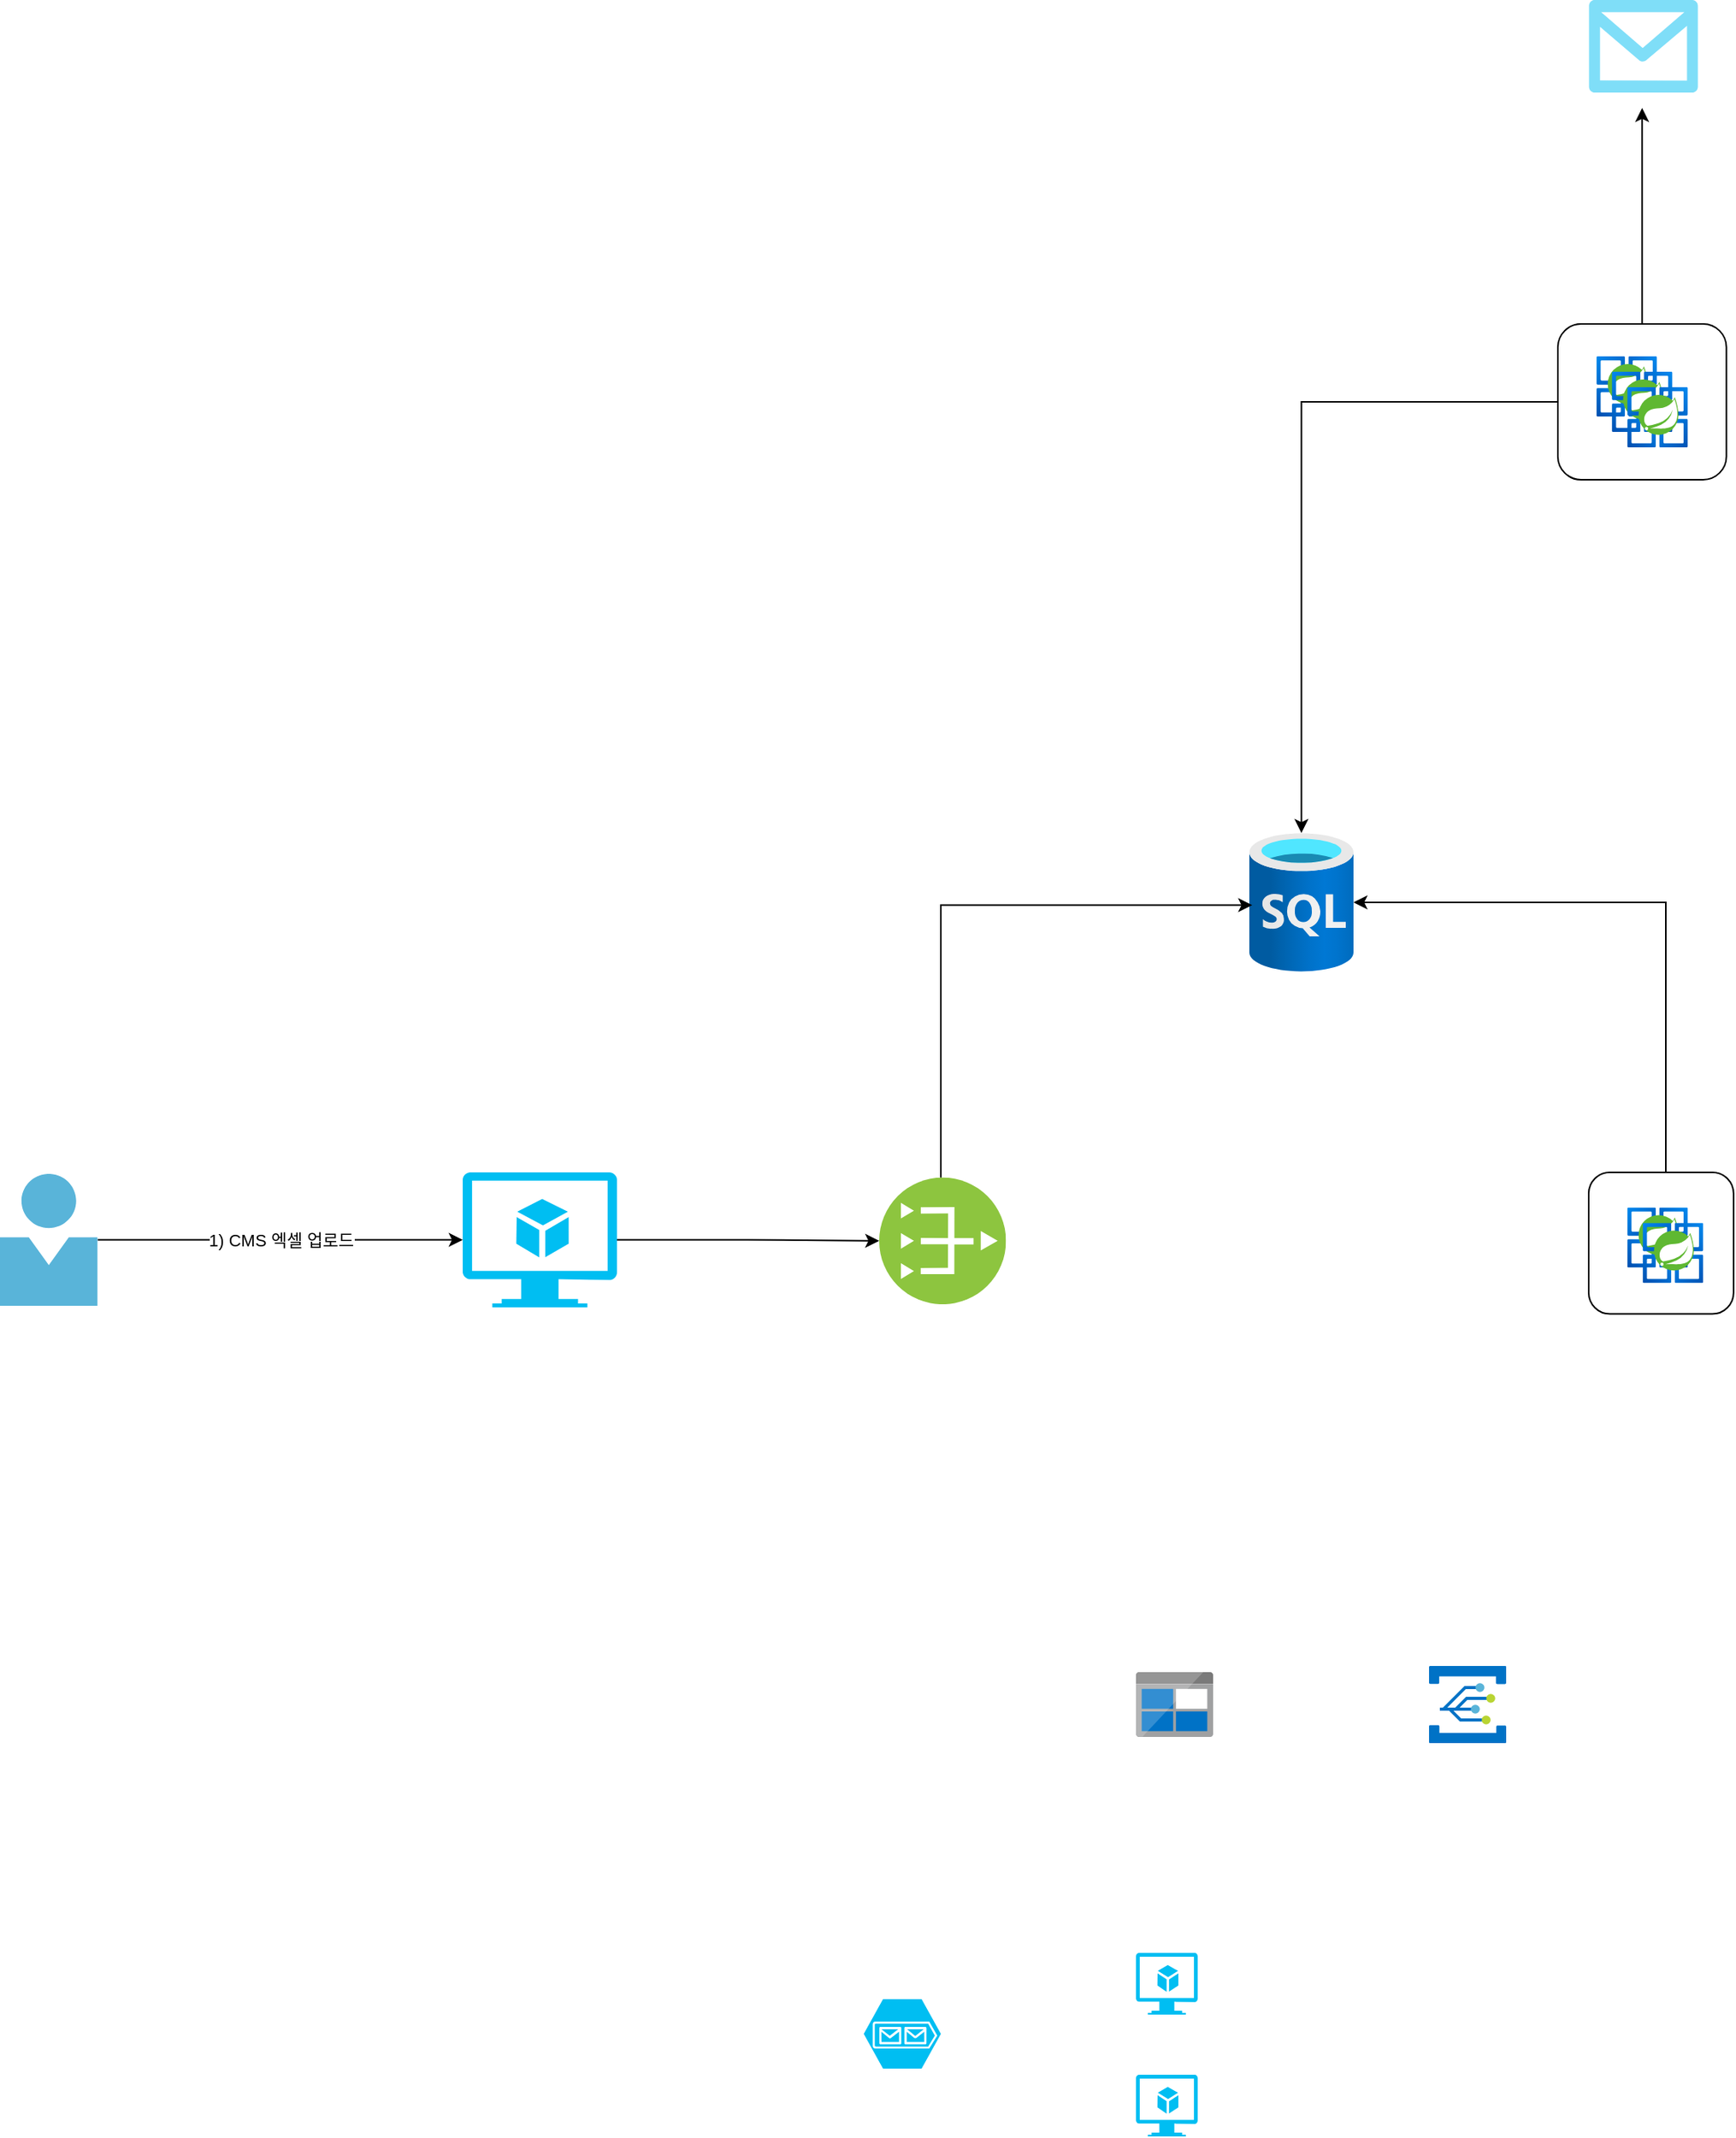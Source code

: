 <mxfile version="14.6.13" type="device"><diagram id="SpjmARQrHkhH8V_6zv_J" name="페이지-1"><mxGraphModel dx="1913" dy="2135" grid="1" gridSize="10" guides="1" tooltips="1" connect="1" arrows="1" fold="1" page="1" pageScale="1" pageWidth="827" pageHeight="1169" math="0" shadow="0"><root><mxCell id="0"/><mxCell id="1" parent="0"/><mxCell id="pEHE2zuJWqPdB1hnuCUK-2" value="" style="aspect=fixed;html=1;points=[];align=center;image;fontSize=12;image=img/lib/azure2/databases/SQL_Database.svg;" parent="1" vertex="1"><mxGeometry x="420" y="220" width="67.5" height="90" as="geometry"/></mxCell><mxCell id="pEHE2zuJWqPdB1hnuCUK-3" value="" style="aspect=fixed;html=1;points=[];align=center;image;fontSize=12;image=img/lib/mscae/BlobBlock.svg;" parent="1" vertex="1"><mxGeometry x="346.5" y="764" width="50" height="42" as="geometry"/></mxCell><mxCell id="pEHE2zuJWqPdB1hnuCUK-4" value="" style="aspect=fixed;html=1;points=[];align=center;image;fontSize=12;image=img/lib/mscae/Event_Grid.svg;" parent="1" vertex="1"><mxGeometry x="536.5" y="760" width="50" height="50" as="geometry"/></mxCell><mxCell id="pEHE2zuJWqPdB1hnuCUK-7" value="" style="verticalLabelPosition=bottom;html=1;verticalAlign=top;align=center;strokeColor=none;fillColor=#00BEF2;shape=mxgraph.azure.storage_queue;" parent="1" vertex="1"><mxGeometry x="170" y="976" width="50" height="45" as="geometry"/></mxCell><mxCell id="pEHE2zuJWqPdB1hnuCUK-11" value="" style="verticalLabelPosition=bottom;html=1;verticalAlign=top;align=center;strokeColor=none;fillColor=#00BEF2;shape=mxgraph.azure.virtual_machine_feature;pointerEvents=1;" parent="1" vertex="1"><mxGeometry x="346.5" y="946" width="40" height="40" as="geometry"/></mxCell><mxCell id="pEHE2zuJWqPdB1hnuCUK-14" value="" style="verticalLabelPosition=bottom;html=1;verticalAlign=top;align=center;strokeColor=none;fillColor=#00BEF2;shape=mxgraph.azure.virtual_machine_feature;pointerEvents=1;" parent="1" vertex="1"><mxGeometry x="346.5" y="1025" width="40" height="40" as="geometry"/></mxCell><mxCell id="pJFwaq2jPuFYZYJ6Ent6-5" style="edgeStyle=orthogonalEdgeStyle;rounded=0;orthogonalLoop=1;jettySize=auto;html=1;entryX=0.027;entryY=0.52;entryDx=0;entryDy=0;entryPerimeter=0;" edge="1" parent="1" source="pJFwaq2jPuFYZYJ6Ent6-3" target="pEHE2zuJWqPdB1hnuCUK-2"><mxGeometry relative="1" as="geometry"><Array as="points"><mxPoint x="220" y="266"/></Array></mxGeometry></mxCell><mxCell id="pJFwaq2jPuFYZYJ6Ent6-3" value="" style="aspect=fixed;perimeter=ellipsePerimeter;html=1;align=center;shadow=0;dashed=0;fontColor=#4277BB;labelBackgroundColor=#ffffff;fontSize=12;spacingTop=3;image;image=img/lib/ibm/vpc/PublicGateway.svg;" vertex="1" parent="1"><mxGeometry x="180" y="443.31" width="82.23" height="82.23" as="geometry"/></mxCell><mxCell id="pJFwaq2jPuFYZYJ6Ent6-28" style="edgeStyle=orthogonalEdgeStyle;rounded=0;orthogonalLoop=1;jettySize=auto;html=1;" edge="1" parent="1" source="pJFwaq2jPuFYZYJ6Ent6-9" target="pJFwaq2jPuFYZYJ6Ent6-3"><mxGeometry relative="1" as="geometry"/></mxCell><mxCell id="pJFwaq2jPuFYZYJ6Ent6-9" value="" style="verticalLabelPosition=bottom;html=1;verticalAlign=top;align=center;strokeColor=none;fillColor=#00BEF2;shape=mxgraph.azure.virtual_machine_feature;pointerEvents=1;" vertex="1" parent="1"><mxGeometry x="-90" y="440" width="100" height="87.5" as="geometry"/></mxCell><mxCell id="pJFwaq2jPuFYZYJ6Ent6-18" value="" style="group" vertex="1" connectable="0" parent="1"><mxGeometry x="620" y="-110" width="109.28" height="101" as="geometry"/></mxCell><mxCell id="pJFwaq2jPuFYZYJ6Ent6-13" value="" style="aspect=fixed;html=1;points=[];align=center;image;fontSize=12;image=img/lib/azure2/compute/Azure_Spring_Cloud.svg;" vertex="1" parent="pJFwaq2jPuFYZYJ6Ent6-18"><mxGeometry x="23.92" y="21" width="41.44" height="39" as="geometry"/></mxCell><mxCell id="pJFwaq2jPuFYZYJ6Ent6-14" value="" style="aspect=fixed;html=1;points=[];align=center;image;fontSize=12;image=img/lib/azure2/compute/Azure_Spring_Cloud.svg;" vertex="1" parent="pJFwaq2jPuFYZYJ6Ent6-18"><mxGeometry x="33.92" y="31" width="41.44" height="39" as="geometry"/></mxCell><mxCell id="pJFwaq2jPuFYZYJ6Ent6-15" value="" style="aspect=fixed;html=1;points=[];align=center;image;fontSize=12;image=img/lib/azure2/compute/Azure_Spring_Cloud.svg;" vertex="1" parent="pJFwaq2jPuFYZYJ6Ent6-18"><mxGeometry x="43.92" y="41" width="41.44" height="39" as="geometry"/></mxCell><mxCell id="pJFwaq2jPuFYZYJ6Ent6-17" value="" style="rounded=1;whiteSpace=wrap;html=1;fillColor=none;" vertex="1" parent="pJFwaq2jPuFYZYJ6Ent6-18"><mxGeometry width="109.28" height="101" as="geometry"/></mxCell><mxCell id="pJFwaq2jPuFYZYJ6Ent6-19" style="edgeStyle=orthogonalEdgeStyle;rounded=0;orthogonalLoop=1;jettySize=auto;html=1;" edge="1" parent="1" source="pJFwaq2jPuFYZYJ6Ent6-17" target="pEHE2zuJWqPdB1hnuCUK-2"><mxGeometry relative="1" as="geometry"/></mxCell><mxCell id="pJFwaq2jPuFYZYJ6Ent6-22" value="" style="group" vertex="1" connectable="0" parent="1"><mxGeometry x="640" y="440" width="93.92" height="91.75" as="geometry"/></mxCell><mxCell id="pJFwaq2jPuFYZYJ6Ent6-2" value="" style="aspect=fixed;html=1;points=[];align=center;image;fontSize=12;image=img/lib/azure2/compute/Azure_Spring_Cloud.svg;" vertex="1" parent="pJFwaq2jPuFYZYJ6Ent6-22"><mxGeometry x="23.92" y="22.75" width="41.44" height="39" as="geometry"/></mxCell><mxCell id="pJFwaq2jPuFYZYJ6Ent6-20" value="" style="aspect=fixed;html=1;points=[];align=center;image;fontSize=12;image=img/lib/azure2/compute/Azure_Spring_Cloud.svg;" vertex="1" parent="pJFwaq2jPuFYZYJ6Ent6-22"><mxGeometry x="33.92" y="32.75" width="41.44" height="39" as="geometry"/></mxCell><mxCell id="pJFwaq2jPuFYZYJ6Ent6-21" value="" style="rounded=1;whiteSpace=wrap;html=1;fillColor=none;" vertex="1" parent="pJFwaq2jPuFYZYJ6Ent6-22"><mxGeometry width="93.92" height="91.75" as="geometry"/></mxCell><mxCell id="pJFwaq2jPuFYZYJ6Ent6-23" style="edgeStyle=orthogonalEdgeStyle;rounded=0;orthogonalLoop=1;jettySize=auto;html=1;" edge="1" parent="1" source="pJFwaq2jPuFYZYJ6Ent6-21" target="pEHE2zuJWqPdB1hnuCUK-2"><mxGeometry relative="1" as="geometry"><Array as="points"><mxPoint x="690" y="265"/></Array></mxGeometry></mxCell><mxCell id="pJFwaq2jPuFYZYJ6Ent6-27" value="1) CMS 엑셀 업로드" style="edgeStyle=orthogonalEdgeStyle;rounded=0;orthogonalLoop=1;jettySize=auto;html=1;" edge="1" parent="1" source="pJFwaq2jPuFYZYJ6Ent6-24" target="pJFwaq2jPuFYZYJ6Ent6-9"><mxGeometry relative="1" as="geometry"/></mxCell><mxCell id="pJFwaq2jPuFYZYJ6Ent6-24" value="" style="aspect=fixed;html=1;points=[];align=center;image;fontSize=12;image=img/lib/mscae/Person.svg;fillColor=none;" vertex="1" parent="1"><mxGeometry x="-390" y="440.98" width="63.3" height="85.54" as="geometry"/></mxCell><mxCell id="pJFwaq2jPuFYZYJ6Ent6-30" value="" style="verticalLabelPosition=bottom;html=1;verticalAlign=top;align=center;strokeColor=none;fillColor=#00BEF2;shape=mxgraph.azure.message;pointerEvents=1;" vertex="1" parent="1"><mxGeometry x="640" y="-320" width="71" height="60" as="geometry"/></mxCell><mxCell id="pJFwaq2jPuFYZYJ6Ent6-31" style="edgeStyle=orthogonalEdgeStyle;rounded=0;orthogonalLoop=1;jettySize=auto;html=1;" edge="1" parent="1" source="pJFwaq2jPuFYZYJ6Ent6-17"><mxGeometry relative="1" as="geometry"><mxPoint x="674.64" y="-250" as="targetPoint"/></mxGeometry></mxCell></root></mxGraphModel></diagram></mxfile>
